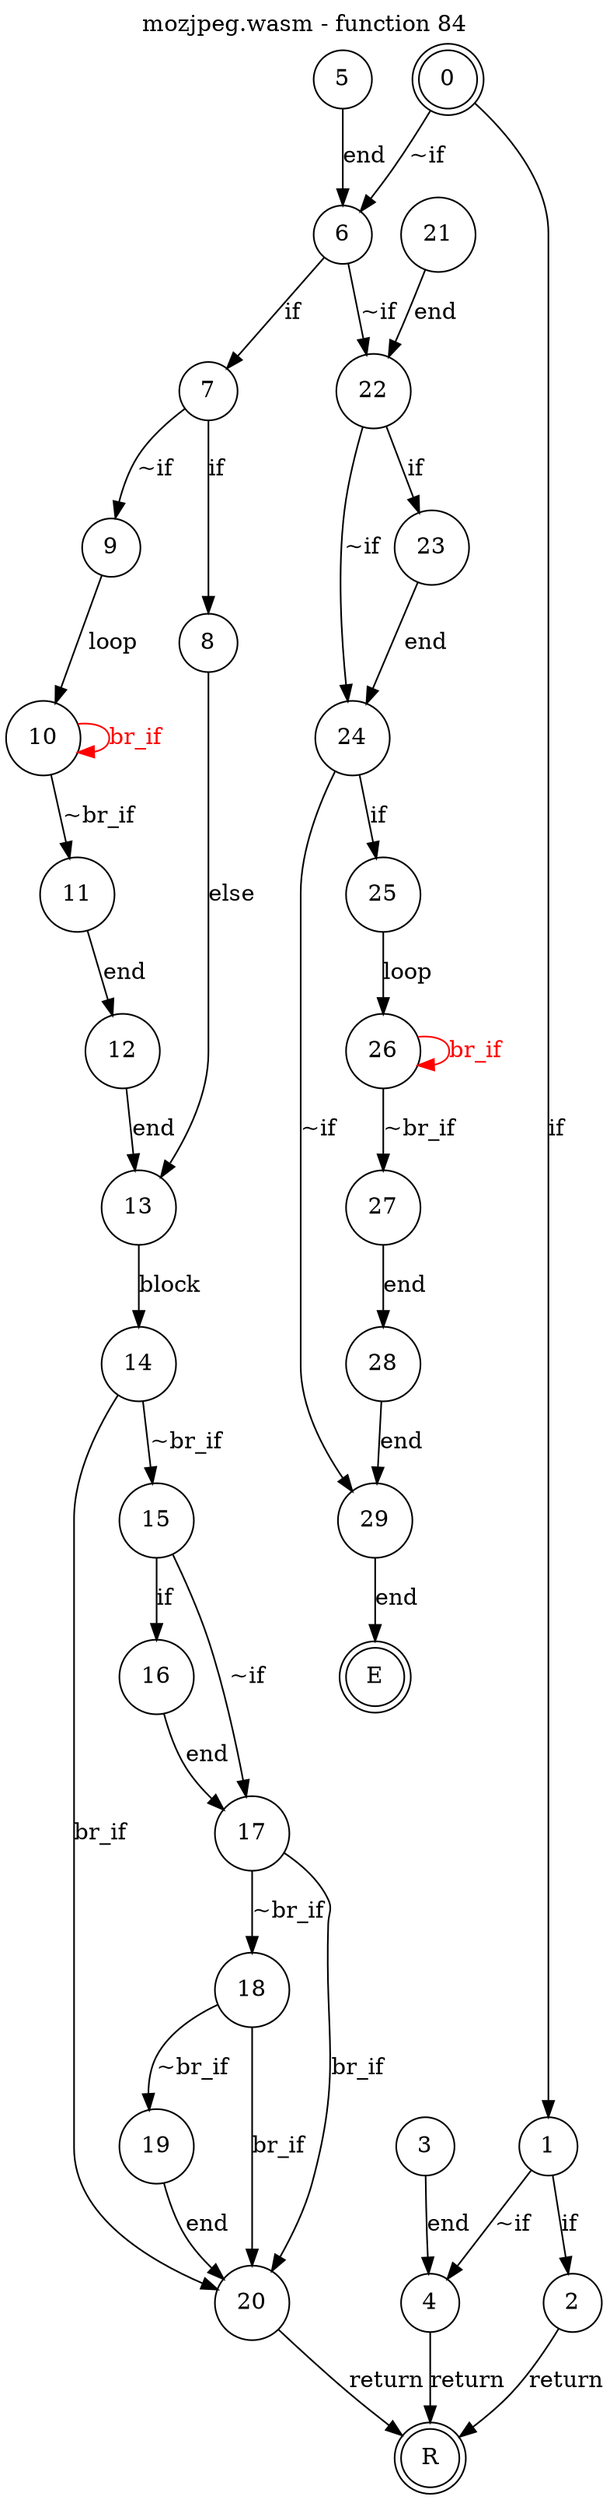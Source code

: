 digraph finite_state_machine {
    label = "mozjpeg.wasm - function 84"
    labelloc =  t
    labelfontsize = 16
    labelfontcolor = black
    labelfontname = "Helvetica"
    node [shape = doublecircle]; 0 E R ;
    node [shape = circle];
    0 -> 1[label="if"];
    0 -> 6[label="~if"];
    1 -> 2[label="if"];
    1 -> 4[label="~if"];
    2 -> R[label="return"];
    3 -> 4[label="end"];
    4 -> R[label="return"];
    5 -> 6[label="end"];
    6 -> 7[label="if"];
    6 -> 22[label="~if"];
    7 -> 8[label="if"];
    7 -> 9[label="~if"];
    8 -> 13[label="else"];
    9 -> 10[label="loop"];
    10 -> 11[label="~br_if"];
    10 -> 10[color="red" fontcolor="red" label="br_if"];
    11 -> 12[label="end"];
    12 -> 13[label="end"];
    13 -> 14[label="block"];
    14 -> 15[label="~br_if"];
    14 -> 20[label="br_if"];
    15 -> 16[label="if"];
    15 -> 17[label="~if"];
    16 -> 17[label="end"];
    17 -> 18[label="~br_if"];
    17 -> 20[label="br_if"];
    18 -> 19[label="~br_if"];
    18 -> 20[label="br_if"];
    19 -> 20[label="end"];
    20 -> R[label="return"];
    21 -> 22[label="end"];
    22 -> 23[label="if"];
    22 -> 24[label="~if"];
    23 -> 24[label="end"];
    24 -> 25[label="if"];
    24 -> 29[label="~if"];
    25 -> 26[label="loop"];
    26 -> 27[label="~br_if"];
    26 -> 26[color="red" fontcolor="red" label="br_if"];
    27 -> 28[label="end"];
    28 -> 29[label="end"];
    29 -> E[label="end"];
}
